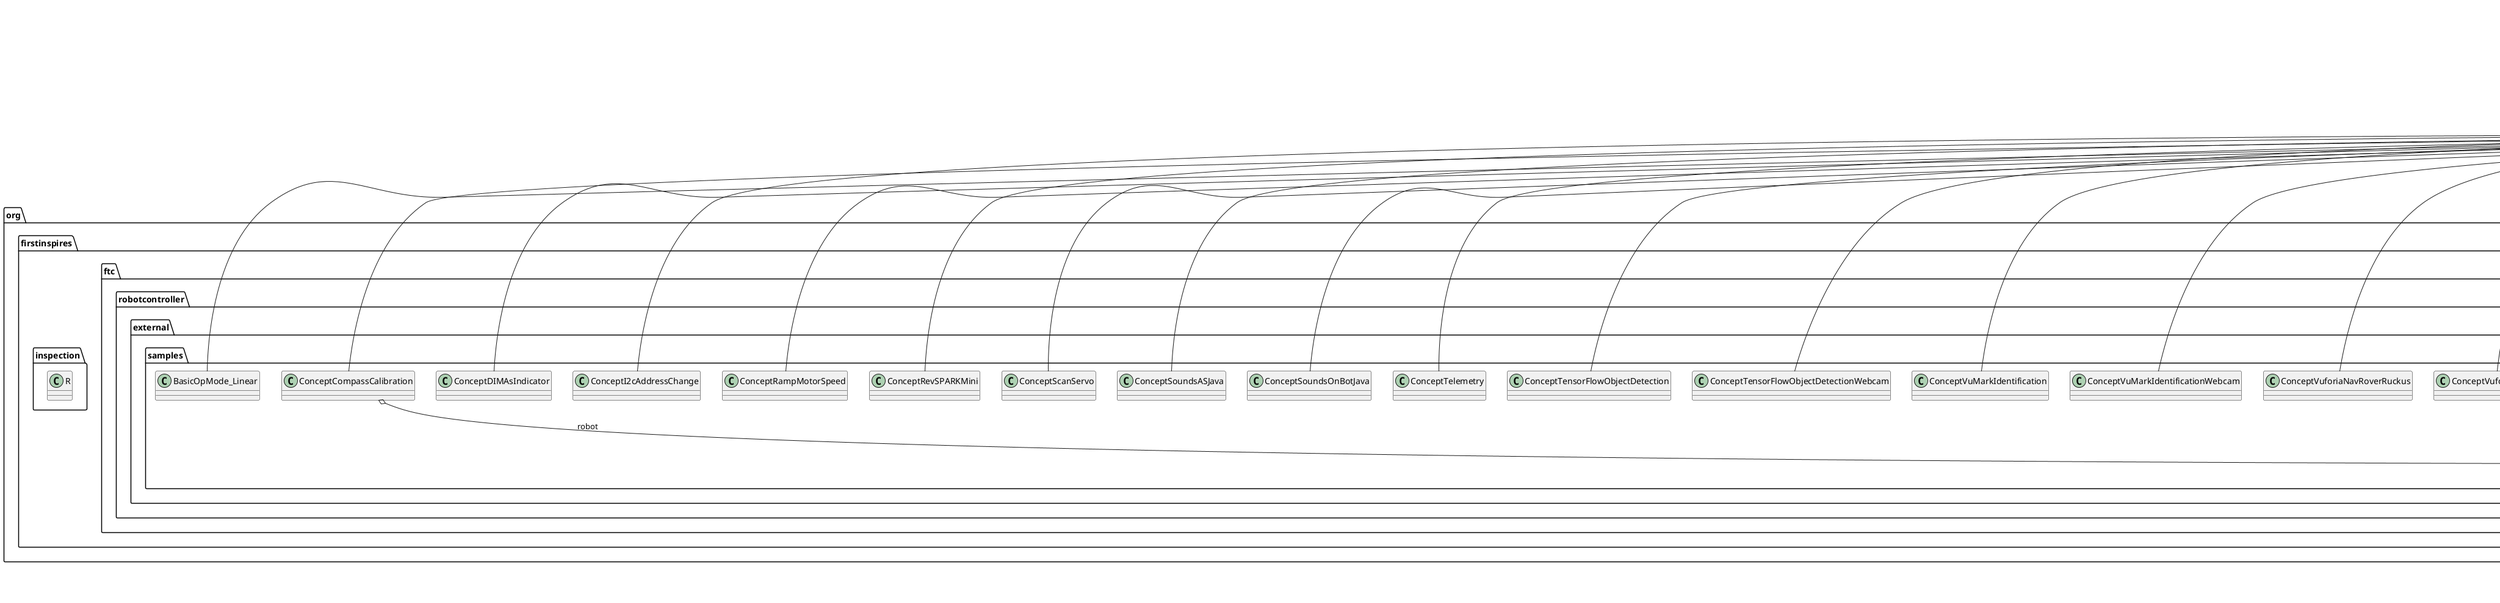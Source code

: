 @startuml

title __FTCROBOTCONTROLLER's Class Diagram__\n

  package org.firstinspires.ftc.robotcontroller.external.samples {
    class BasicOpMode_Iterative {
    }
  }
  

  package org.firstinspires.ftc.robotcontroller.external.samples {
    class BasicOpMode_Linear {
    }
  }
  

  package com.qualcomm.ftcrobotcontroller {
    class BuildConfig {
    }
  }
  

  package org.firstinspires.ftc.robotcontroller.external.samples {
    class ConceptCompassCalibration {
    }
  }
  

  package org.firstinspires.ftc.robotcontroller.external.samples {
    class ConceptDIMAsIndicator {
    }
  }
  

  package org.firstinspires.ftc.robotcontroller.external.samples {
    class ConceptI2cAddressChange {
    }
  }
  

  package org.firstinspires.ftc.robotcontroller.external.samples {
    class ConceptNullOp {
    }
  }
  

  package org.firstinspires.ftc.robotcontroller.external.samples {
    class ConceptRampMotorSpeed {
    }
  }
  

  package org.firstinspires.ftc.robotcontroller.external.samples {
    class ConceptRevSPARKMini {
    }
  }
  

  package org.firstinspires.ftc.robotcontroller.external.samples {
    class ConceptScanServo {
    }
  }
  

  package org.firstinspires.ftc.robotcontroller.external.samples {
    class ConceptSoundsASJava {
    }
  }
  

  package org.firstinspires.ftc.robotcontroller.external.samples {
    class ConceptSoundsOnBotJava {
    }
  }
  

  package org.firstinspires.ftc.robotcontroller.external.samples {
    class ConceptTelemetry {
    }
  }
  

  package org.firstinspires.ftc.robotcontroller.external.samples {
    class ConceptTensorFlowObjectDetection {
    }
  }
  

  package org.firstinspires.ftc.robotcontroller.external.samples {
    class ConceptTensorFlowObjectDetectionWebcam {
    }
  }
  

  package org.firstinspires.ftc.robotcontroller.external.samples {
    class ConceptVuMarkIdentification {
    }
  }
  

  package org.firstinspires.ftc.robotcontroller.external.samples {
    class ConceptVuMarkIdentificationWebcam {
    }
  }
  

  package org.firstinspires.ftc.robotcontroller.external.samples {
    class ConceptVuforiaNavRoverRuckus {
    }
  }
  

  package org.firstinspires.ftc.robotcontroller.external.samples {
    class ConceptVuforiaNavigation {
    }
  }
  

  package org.firstinspires.ftc.robotcontroller.external.samples {
    class ConceptVuforiaNavigationWebcam {
    }
  }
  

  package org.firstinspires.ftc.robotcontroller.internal {
    class FtcOpModeRegister {
    }
  }
  

  package org.firstinspires.ftc.robotcontroller.internal {
    class FtcRobotControllerActivity {
    }
  }
  

  package org.firstinspires.ftc.robotcontroller.external.samples {
    class HardwarePushbot {
    }
  }
  

  package org.firstinspires.ftc.robotcontroller.external.samples {
    class PushbotAutoDriveByEncoder_Linear {
    }
  }
  

  package org.firstinspires.ftc.robotcontroller.external.samples {
    class PushbotAutoDriveByGyro_Linear {
    }
  }
  

  package org.firstinspires.ftc.robotcontroller.external.samples {
    class PushbotAutoDriveByTime_Linear {
    }
  }
  

  package org.firstinspires.ftc.robotcontroller.external.samples {
    class PushbotAutoDriveToLine_Linear {
    }
  }
  

  package org.firstinspires.ftc.robotcontroller.external.samples {
    class PushbotTeleopPOV_Linear {
    }
  }
  

  package org.firstinspires.ftc.robotcontroller.external.samples {
    class PushbotTeleopTank_Iterative {
    }
  }
  

  package org.firstinspires.inspection {
    class R {
    }
  }
  

  package com.qualcomm.ftcrobotcontroller {
    class R {
    }
  }
  

  package com.qualcomm.robotcore {
    class R {
    }
  }
  

  package com.qualcomm.hardware {
    class R {
    }
  }
  

  package com.qualcomm.WirelessP2p {
    class R {
    }
  }
  

  package com.qualcomm.ftccommon {
    class R {
    }
  }
  

  package com.google.blocks {
    class R {
    }
  }
  

  package org.firstinspires.ftc.robotcontroller.external.samples {
    class SampleRevBlinkinLedDriver {
    }
  }
  

  package org.firstinspires.ftc.robotcontroller.external.samples {
    class SensorAdafruitRGB {
    }
  }
  

  package org.firstinspires.ftc.robotcontroller.external.samples {
    class SensorBNO055IMU {
    }
  }
  

  package org.firstinspires.ftc.robotcontroller.external.samples {
    class SensorBNO055IMUCalibration {
    }
  }
  

  package org.firstinspires.ftc.robotcontroller.external.samples {
    class SensorColor {
    }
  }
  

  package org.firstinspires.ftc.robotcontroller.external.samples {
    class SensorDIO {
    }
  }
  

  package org.firstinspires.ftc.robotcontroller.external.samples {
    class SensorDigitalTouch {
    }
  }
  

  package org.firstinspires.ftc.robotcontroller.external.samples {
    class SensorKLNavxMicro {
    }
  }
  

  package org.firstinspires.ftc.robotcontroller.external.samples {
    class SensorMRColor {
    }
  }
  

  package org.firstinspires.ftc.robotcontroller.external.samples {
    class SensorMRCompass {
    }
  }
  

  package org.firstinspires.ftc.robotcontroller.external.samples {
    class SensorMRGyro {
    }
  }
  

  package org.firstinspires.ftc.robotcontroller.external.samples {
    class SensorMRIrSeeker {
    }
  }
  

  package org.firstinspires.ftc.robotcontroller.external.samples {
    class SensorMROpticalDistance {
    }
  }
  

  package org.firstinspires.ftc.robotcontroller.external.samples {
    class SensorMRRangeSensor {
    }
  }
  

  package org.firstinspires.ftc.robotcontroller.external.samples {
    class SensorREV2mDistance {
    }
  }
  

  package org.firstinspires.ftc.robotcontroller.external.samples {
    class SensorREVColorDistance {
    }
  }
  

  BasicOpMode_Iterative -up-|> OpMode
  BasicOpMode_Linear -up-|> LinearOpMode
  ConceptCompassCalibration -up-|> LinearOpMode
  ConceptCompassCalibration o-- HardwarePushbot : robot
  ConceptDIMAsIndicator -up-|> LinearOpMode
  ConceptI2cAddressChange -up-|> LinearOpMode
  ConceptNullOp -up-|> OpMode
  ConceptRampMotorSpeed -up-|> LinearOpMode
  ConceptRevSPARKMini -up-|> LinearOpMode
  ConceptScanServo -up-|> LinearOpMode
  ConceptSoundsASJava -up-|> LinearOpMode
  ConceptSoundsOnBotJava -up-|> LinearOpMode
  ConceptTelemetry -up-|> LinearOpMode
  ConceptTensorFlowObjectDetection -up-|> LinearOpMode
  ConceptTensorFlowObjectDetectionWebcam -up-|> LinearOpMode
  ConceptVuMarkIdentification -up-|> LinearOpMode
  ConceptVuMarkIdentificationWebcam -up-|> LinearOpMode
  ConceptVuforiaNavRoverRuckus -up-|> LinearOpMode
  ConceptVuforiaNavigation -up-|> LinearOpMode
  ConceptVuforiaNavigationWebcam -up-|> LinearOpMode
  FtcOpModeRegister -up-|> OpModeRegister
  FtcRobotControllerActivity -up-|> Activity
  FtcRobotControllerActivity o-- SharedPreferencesListener : sharedPreferencesListener
  PushbotAutoDriveByEncoder_Linear -up-|> LinearOpMode
  PushbotAutoDriveByEncoder_Linear o-- HardwarePushbot : robot
  PushbotAutoDriveByGyro_Linear -up-|> LinearOpMode
  PushbotAutoDriveByGyro_Linear o-- HardwarePushbot : robot
  PushbotAutoDriveByTime_Linear -up-|> LinearOpMode
  PushbotAutoDriveByTime_Linear o-- HardwarePushbot : robot
  PushbotAutoDriveToLine_Linear -up-|> LinearOpMode
  PushbotAutoDriveToLine_Linear o-- HardwarePushbot : robot
  PushbotTeleopPOV_Linear -up-|> LinearOpMode
  PushbotTeleopPOV_Linear o-- HardwarePushbot : robot
  PushbotTeleopTank_Iterative -up-|> OpMode
  PushbotTeleopTank_Iterative o-- HardwarePushbot : robot
  SampleRevBlinkinLedDriver -up-|> OpMode
  SampleRevBlinkinLedDriver o-- DisplayKind : displayKind
  SensorAdafruitRGB -up-|> LinearOpMode
  SensorBNO055IMU -up-|> LinearOpMode
  SensorBNO055IMUCalibration -up-|> LinearOpMode
  SensorColor -up-|> LinearOpMode
  SensorDIO -up-|> LinearOpMode
  SensorDigitalTouch -up-|> LinearOpMode
  SensorKLNavxMicro -up-|> LinearOpMode
  SensorMRColor -up-|> LinearOpMode
  SensorMRCompass -up-|> LinearOpMode
  SensorMRGyro -up-|> LinearOpMode
  SensorMRIrSeeker -up-|> LinearOpMode
  SensorMROpticalDistance -up-|> LinearOpMode
  SensorMRRangeSensor -up-|> LinearOpMode
  SensorREV2mDistance -up-|> LinearOpMode
  SensorREVColorDistance -up-|> LinearOpMode


right footer


PlantUML diagram generated by SketchIt! (https://bitbucket.org/pmesmeur/sketch.it)
For more information about this tool, please contact philippe.mesmeur@gmail.com
endfooter

@enduml
